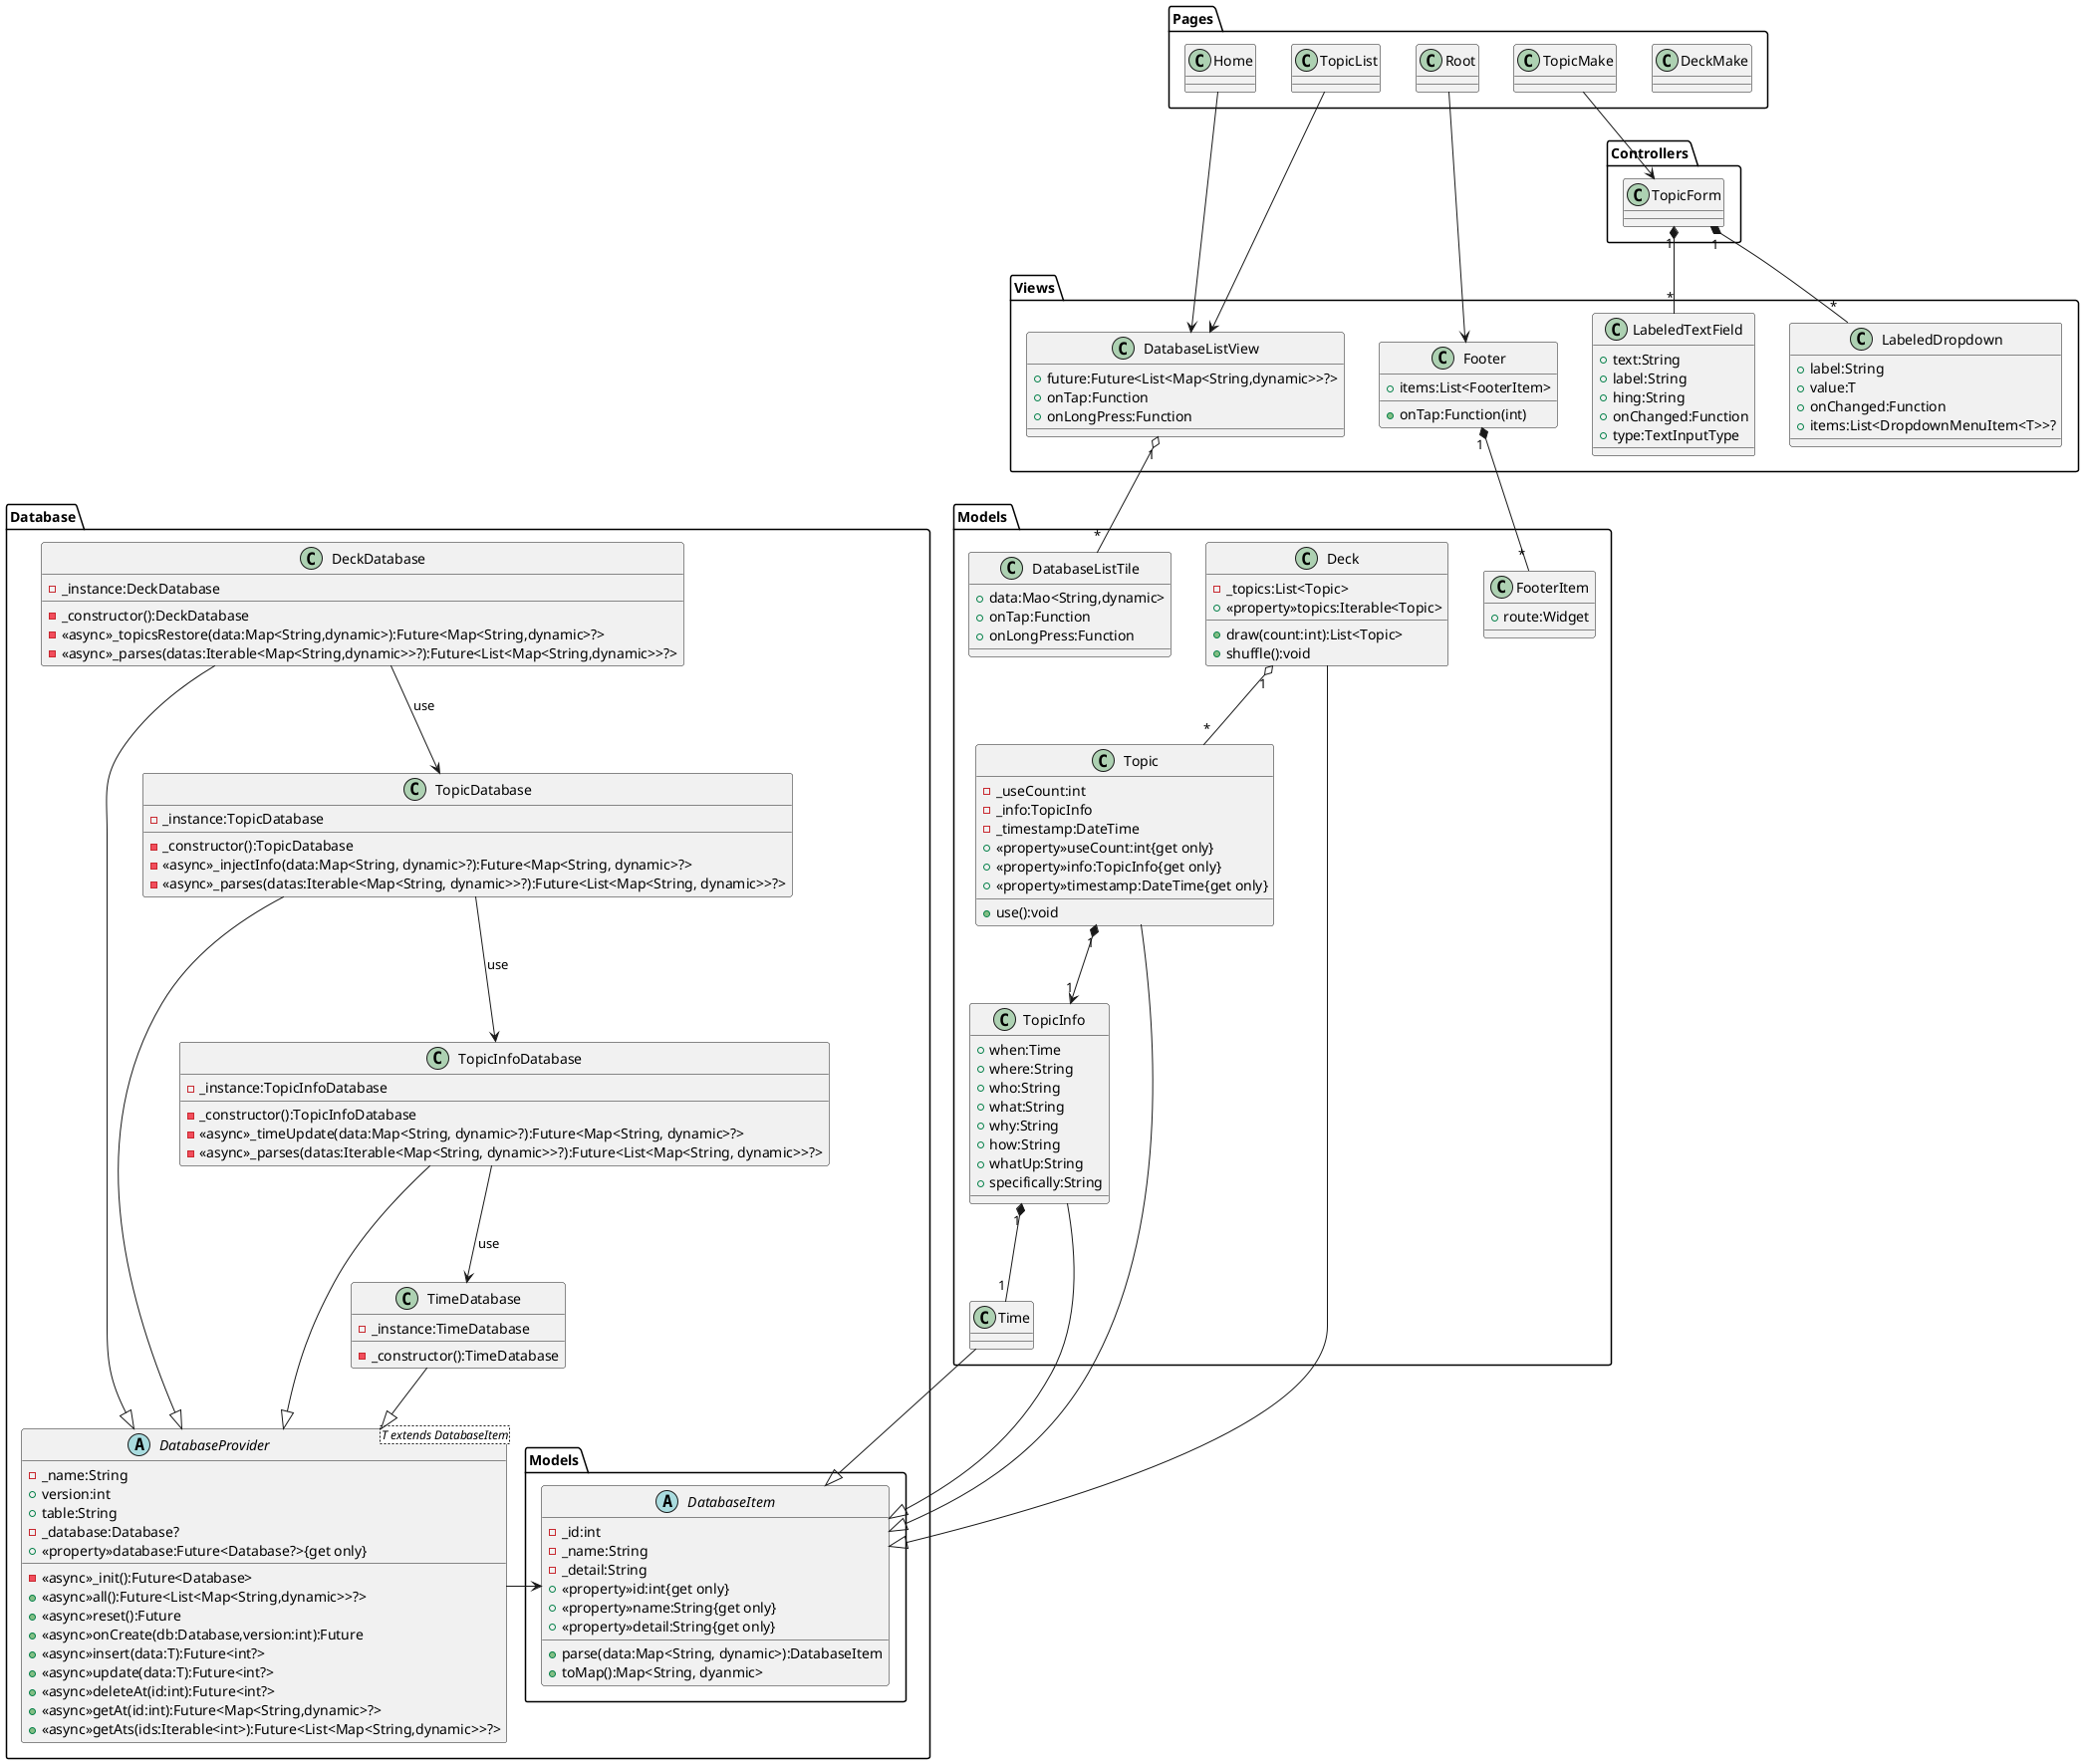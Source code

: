 @startuml Conversation deck cards
package Controllers
{
    class TopicForm
}

package Database
{
    package Models
    {
        abstract DatabaseItem
        {
            -_id:int
            -_name:String
            -_detail:String
            +<<property>>id:int{get only}
            +<<property>>name:String{get only}
            +<<property>>detail:String{get only}
            +parse(data:Map<String, dynamic>):DatabaseItem
            +toMap():Map<String, dyanmic>
        }
    }
    abstract DatabaseProvider<T extends DatabaseItem>
    {
        -_name:String
        +version:int
        +table:String
        -_database:Database?
        +<<property>>database:Future<Database?>{get only}
        -<<async>>_init():Future<Database>
        +<<async>>all():Future<List<Map<String,dynamic>>?>
        +<<async>>reset():Future
        +<<async>>onCreate(db:Database,version:int):Future
        +<<async>>insert(data:T):Future<int?>
        +<<async>>update(data:T):Future<int?>
        +<<async>>deleteAt(id:int):Future<int?>
        +<<async>>getAt(id:int):Future<Map<String,dynamic>?>
        +<<async>>getAts(ids:Iterable<int>):Future<List<Map<String,dynamic>>?>
    }
    class DeckDatabase
    {
        -_instance:DeckDatabase
        -_constructor():DeckDatabase
        -<<async>>_topicsRestore(data:Map<String,dynamic>):Future<Map<String,dynamic>?>
        -<<async>>_parses(datas:Iterable<Map<String,dynamic>>?):Future<List<Map<String,dynamic>>?>
    }
    class TimeDatabase
    {
        -_instance:TimeDatabase
        -_constructor():TimeDatabase
    }
    class TopicDatabase
    {
        -_instance:TopicDatabase
        -_constructor():TopicDatabase
        -<<async>>_injectInfo(data:Map<String, dynamic>?):Future<Map<String, dynamic>?>
        -<<async>>_parses(datas:Iterable<Map<String, dynamic>>?):Future<List<Map<String, dynamic>>?>
    }
    class TopicInfoDatabase
    {
        -_instance:TopicInfoDatabase
        -_constructor():TopicInfoDatabase
        -<<async>>_timeUpdate(data:Map<String, dynamic>?):Future<Map<String, dynamic>?>
        -<<async>>_parses(datas:Iterable<Map<String, dynamic>>?):Future<List<Map<String, dynamic>>?>
    }
}

package "Models "
{
    class DatabaseListTile
    {
        +data:Mao<String,dynamic>
        +onTap:Function
        +onLongPress:Function
    }
    class Deck
    {
        -_topics:List<Topic>
        +<<property>>topics:Iterable<Topic>
        +draw(count:int):List<Topic>
        +shuffle():void
    }
    class FooterItem
    {
        +route:Widget
    }
    class Time
    class Topic
    {
        -_useCount:int
        -_info:TopicInfo
        -_timestamp:DateTime
        +<<property>>useCount:int{get only}
        +<<property>>info:TopicInfo{get only}
        +<<property>>timestamp:DateTime{get only}
        +use():void
    }
    class TopicInfo
    {
        +when:Time
        +where:String
        +who:String
        +what:String
        +why:String
        +how:String
        +whatUp:String
        +specifically:String
    }
}
package Pages
{
    class DeckMake
    class Home
    class Root
    class TopicList
    class TopicMake
}
package Views
{
    class DatabaseListView
    {
        +future:Future<List<Map<String,dynamic>>?>
        +onTap:Function
        +onLongPress:Function
    }
    class Footer
    {
        +items:List<FooterItem>
        +onTap:Function(int)
    }
    class LabeledDropdown
    {
        +label:String
        +value:T
        +onChanged:Function
        +items:List<DropdownMenuItem<T>>?
    }
    class LabeledTextField
    {
        +text:String
        +label:String
        +hing:String
        +onChanged:Function
        +type:TextInputType
    }
}

DatabaseProvider -left-> DatabaseItem
DeckDatabase --> TopicDatabase : use
TopicDatabase --> TopicInfoDatabase : use
TopicInfoDatabase --> TimeDatabase : use
Root --> Footer
Home --> DatabaseListView
TopicList --> DatabaseListView
TopicMake --> TopicForm

DeckDatabase --|> DatabaseProvider
TopicDatabase --|> DatabaseProvider
TopicInfoDatabase --|> DatabaseProvider
TimeDatabase --|> DatabaseProvider
Deck --|> DatabaseItem
Topic --|> DatabaseItem
TopicInfo --|> DatabaseItem
Time --|> DatabaseItem

Topic "1" *--> "1" TopicInfo

TopicInfo "1" *-- "1" Time
TopicForm "1" *-- "*" LabeledDropdown
TopicForm "1" *-- "*" LabeledTextField
Footer "1" *-- "*" FooterItem

Deck "1" o-- "*" Topic
DatabaseListView "1" o-- "*" DatabaseListTile

@enduml